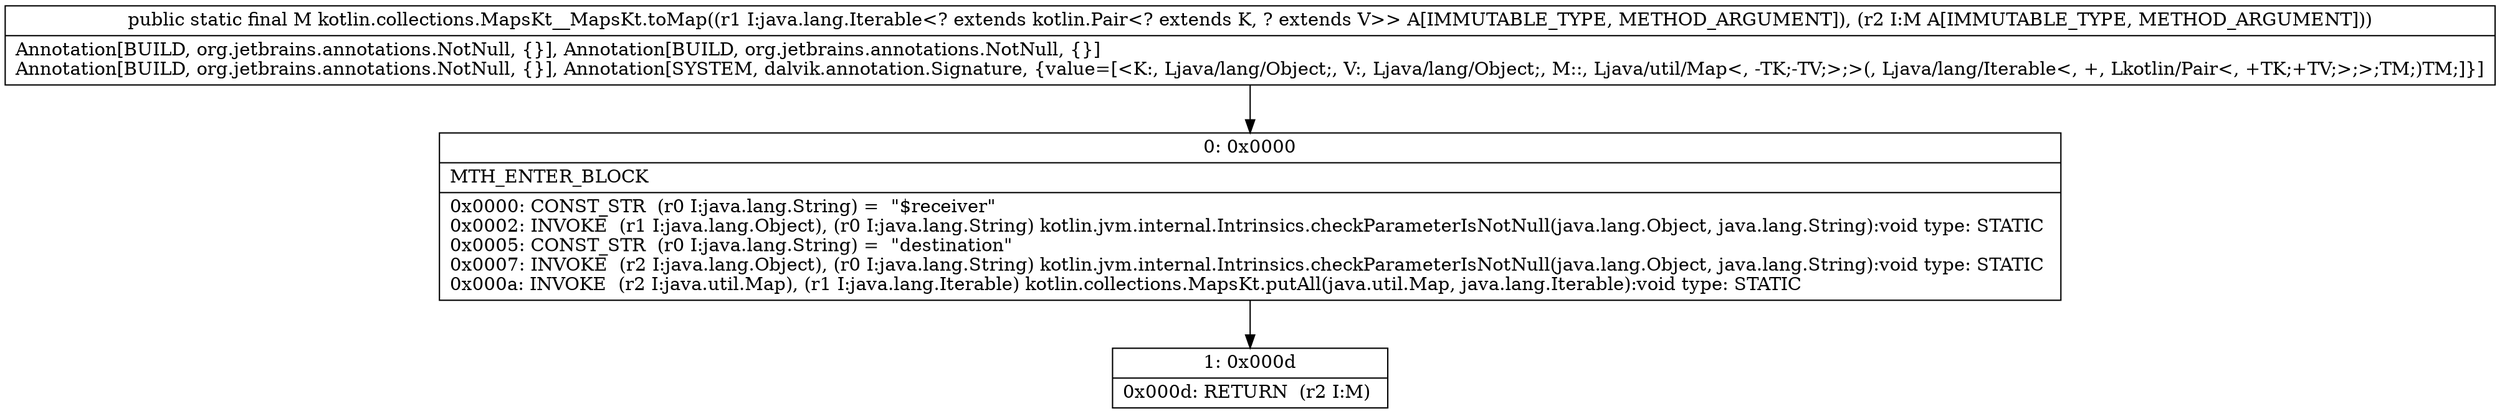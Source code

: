 digraph "CFG forkotlin.collections.MapsKt__MapsKt.toMap(Ljava\/lang\/Iterable;Ljava\/util\/Map;)Ljava\/util\/Map;" {
Node_0 [shape=record,label="{0\:\ 0x0000|MTH_ENTER_BLOCK\l|0x0000: CONST_STR  (r0 I:java.lang.String) =  \"$receiver\" \l0x0002: INVOKE  (r1 I:java.lang.Object), (r0 I:java.lang.String) kotlin.jvm.internal.Intrinsics.checkParameterIsNotNull(java.lang.Object, java.lang.String):void type: STATIC \l0x0005: CONST_STR  (r0 I:java.lang.String) =  \"destination\" \l0x0007: INVOKE  (r2 I:java.lang.Object), (r0 I:java.lang.String) kotlin.jvm.internal.Intrinsics.checkParameterIsNotNull(java.lang.Object, java.lang.String):void type: STATIC \l0x000a: INVOKE  (r2 I:java.util.Map), (r1 I:java.lang.Iterable) kotlin.collections.MapsKt.putAll(java.util.Map, java.lang.Iterable):void type: STATIC \l}"];
Node_1 [shape=record,label="{1\:\ 0x000d|0x000d: RETURN  (r2 I:M) \l}"];
MethodNode[shape=record,label="{public static final M kotlin.collections.MapsKt__MapsKt.toMap((r1 I:java.lang.Iterable\<? extends kotlin.Pair\<? extends K, ? extends V\>\> A[IMMUTABLE_TYPE, METHOD_ARGUMENT]), (r2 I:M A[IMMUTABLE_TYPE, METHOD_ARGUMENT]))  | Annotation[BUILD, org.jetbrains.annotations.NotNull, \{\}], Annotation[BUILD, org.jetbrains.annotations.NotNull, \{\}]\lAnnotation[BUILD, org.jetbrains.annotations.NotNull, \{\}], Annotation[SYSTEM, dalvik.annotation.Signature, \{value=[\<K:, Ljava\/lang\/Object;, V:, Ljava\/lang\/Object;, M::, Ljava\/util\/Map\<, \-TK;\-TV;\>;\>(, Ljava\/lang\/Iterable\<, +, Lkotlin\/Pair\<, +TK;+TV;\>;\>;TM;)TM;]\}]\l}"];
MethodNode -> Node_0;
Node_0 -> Node_1;
}

